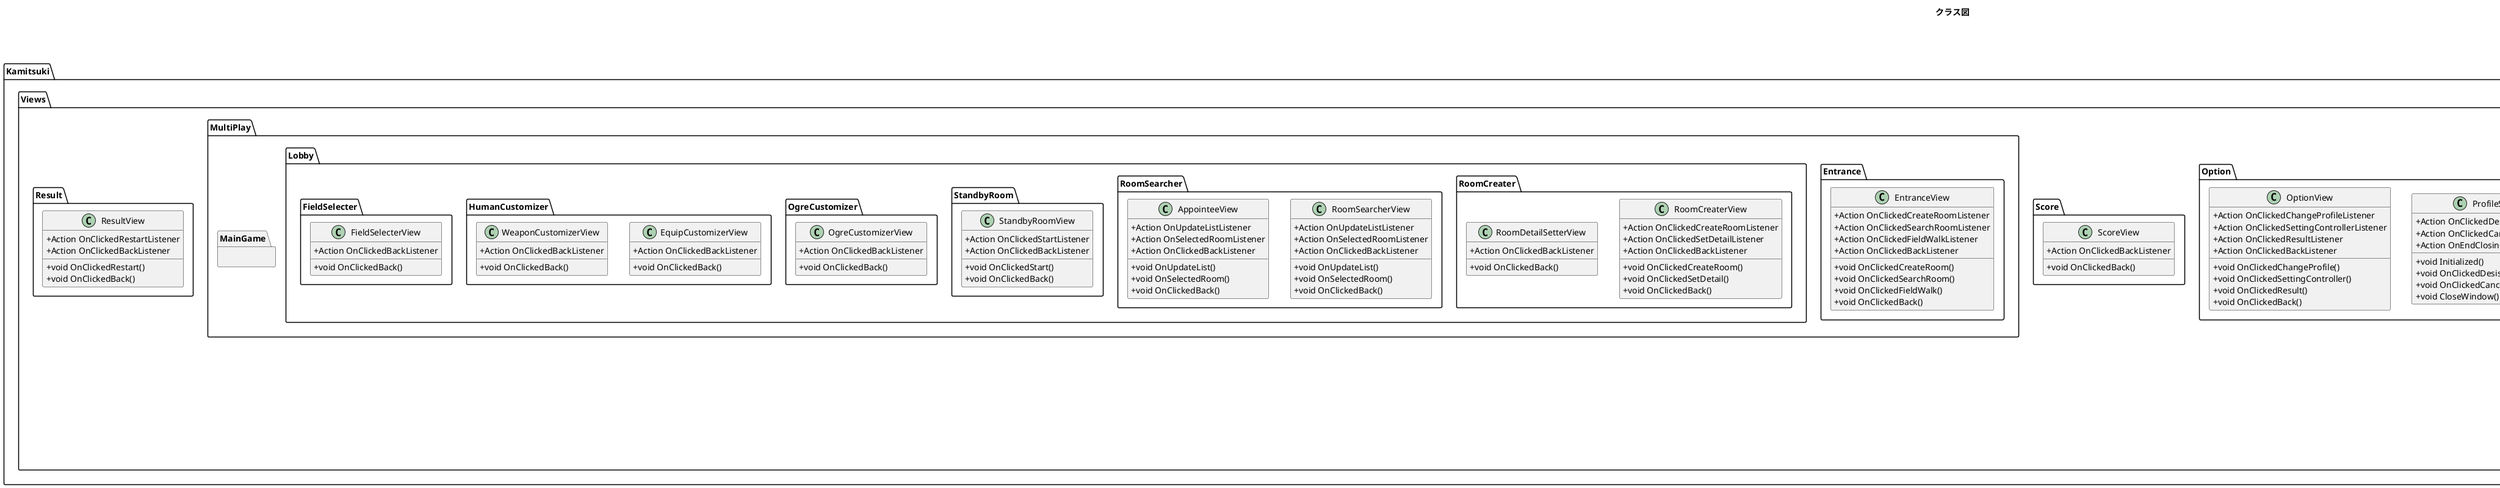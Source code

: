@startuml

title クラス図

'privateやpublicのアイコンをやめて-や+で記載'
skinparam classAttributeIconSize 0

'定義'
namespace Kamitsuki {

    namespace Models {

        namespace Configs {

            'ConfigModel------------------------------------------'
            ConfigModel : + string UserName
            '--------------------------------------------------------'
            ConfigModel : + ConfigModel()
            '--------------------------------------------------------'

        }

    }

    namespace Presenters {

        namespace Title {
        }

        namespace Option {

            'ProfileSetterPresenter------------------------------------------'
            ProfileSetterPresenter : - ConfigModel ConfigModel
            ProfileSetterPresenter : - ProfileSetterView ProfileSetterView
            '--------------------------------------------------------'
            ProfileSetterPresenter : + void Initialized()
            '--------------------------------------------------------'

        }

        namespace CharacterSelect {
        }

        namespace HumanCustomizer {
        }

        namespace OgreCustomizer {
        }

        namespace MultiPlay {

            namespace Entrance {
            }

            namespace Lobby {
            }

            namespace MainGame {
            }

        }

        namespace Result {
        }

    }

    namespace Views {

        namespace Title {

            'TitleBackView------------------------------------------'
            TitleBackView : + void Update()
            '--------------------------------------------------------'

            'TitleLogoView------------------------------------------'
            TitleLogoView : + Action OnAnyUserOperationListener
            TitleLogoView : + Action OnEndAnimationListener
            '--------------------------------------------------------'
            TitleLogoView : + void Update()
            TitleLogoView : + void OnAnyUserOperation()
            '--------------------------------------------------------'

            'TitleSelectorView------------------------------------------'
            TitleSelectorView : + Action OnClickedPlayListener
            TitleSelectorView : + Action OnClickedOptionListener
            TitleSelectorView : + Action OnClickedExitListener
            '--------------------------------------------------------'
            TitleSelectorView : + void OnClickedPlay()
            TitleSelectorView : + void OnClickedOption()
            TitleSelectorView : + void OnClickedExit()
            '--------------------------------------------------------'

        }

        namespace Option {

            'OptionView------------------------------------------'
            OptionView : + Action OnClickedChangeProfileListener
            OptionView : + Action OnClickedSettingControllerListener
            OptionView : + Action OnClickedResultListener
            OptionView : + Action OnClickedBackListener
            '--------------------------------------------------------'
            OptionView : + void OnClickedChangeProfile()
            OptionView : + void OnClickedSettingController()
            OptionView : + void OnClickedResult()
            OptionView : + void OnClickedBack()
            '--------------------------------------------------------'

            'ProfileSetterView------------------------------------------'
            ProfileSetterView : + Action OnClickedDesitionListener
            ProfileSetterView : + Action OnClickedCancelListener
            ProfileSetterView : + Action OnEndClosingAnimationListener
            '--------------------------------------------------------'
            ProfileSetterView : + void Initialized()
            ProfileSetterView : + void OnClickedDesision()
            ProfileSetterView : + void OnClickedCancel()
            ProfileSetterView : + void CloseWindow()
            '--------------------------------------------------------'

        }

        namespace Score {

            'ScoreView------------------------------------------'
            ScoreView : + Action OnClickedBackListener
            '--------------------------------------------------------'
            ScoreView : + void OnClickedBack()
            '--------------------------------------------------------'

        }

        namespace MultiPlay {

            namespace Entrance {

                'EntranceView------------------------------------------'
                EntranceView : + Action OnClickedCreateRoomListener
                EntranceView : + Action OnClickedSearchRoomListener
                EntranceView : + Action OnClickedFieldWalkListener
                EntranceView : + Action OnClickedBackListener
                '--------------------------------------------------------'
                EntranceView : + void OnClickedCreateRoom()
                EntranceView : + void OnClickedSearchRoom()
                EntranceView : + void OnClickedFieldWalk()
                EntranceView : + void OnClickedBack()
                '--------------------------------------------------------'

            }

            namespace Lobby {

                namespace RoomCreater {

                    'RoomCreaterView------------------------------------------'
                    RoomCreaterView : + Action OnClickedCreateRoomListener
                    RoomCreaterView : + Action OnClickedSetDetailListener
                    RoomCreaterView : + Action OnClickedBackListener
                    '--------------------------------------------------------'
                    RoomCreaterView : + void OnClickedCreateRoom()
                    RoomCreaterView : + void OnClickedSetDetail()
                    RoomCreaterView : + void OnClickedBack()
                    '--------------------------------------------------------'

                    'RoomDetailSetterView------------------------------------------'
                    RoomDetailSetterView : + Action OnClickedBackListener
                    '--------------------------------------------------------'
                    RoomDetailSetterView : + void OnClickedBack()
                    '--------------------------------------------------------'

                }

                namespace RoomSearcher {

                    'RoomSearcherView------------------------------------------'
                    RoomSearcherView : + Action OnUpdateListListener
                    RoomSearcherView : + Action OnSelectedRoomListener
                    RoomSearcherView : + Action OnClickedBackListener
                    '--------------------------------------------------------'
                    RoomSearcherView : + void OnUpdateList()
                    RoomSearcherView : + void OnSelectedRoom()
                    RoomSearcherView : + void OnClickedBack()
                    '--------------------------------------------------------'

                    'AppointeeView------------------------------------------'
                    AppointeeView : + Action OnUpdateListListener
                    AppointeeView : + Action OnSelectedRoomListener
                    AppointeeView : + Action OnClickedBackListener
                    '--------------------------------------------------------'
                    AppointeeView : + void OnUpdateList()
                    AppointeeView : + void OnSelectedRoom()
                    AppointeeView : + void OnClickedBack()
                    '--------------------------------------------------------'

                }

                namespace StandbyRoom {

                    'StandbyRoomView------------------------------------------'
                    StandbyRoomView : + Action OnClickedStartListener
                    StandbyRoomView : + Action OnClickedBackListener
                    '--------------------------------------------------------'
                    StandbyRoomView : + void OnClickedStart()
                    StandbyRoomView : + void OnClickedBack()
                    '--------------------------------------------------------'

                }

                namespace OgreCustomizer {

                    'OgreCustomizerView------------------------------------------'
                    OgreCustomizerView : + Action OnClickedBackListener
                    '--------------------------------------------------------'
                    OgreCustomizerView : + void OnClickedBack()
                    '--------------------------------------------------------'

                }

                namespace HumanCustomizer {

                    'EquipCustomizerView------------------------------------------'
                    EquipCustomizerView : + Action OnClickedBackListener
                    '--------------------------------------------------------'
                    EquipCustomizerView : + void OnClickedBack()
                    '--------------------------------------------------------'

                    'WeaponCustomizerView------------------------------------------'
                    WeaponCustomizerView : + Action OnClickedBackListener
                    '--------------------------------------------------------'
                    WeaponCustomizerView : + void OnClickedBack()
                    '--------------------------------------------------------'

                }

                namespace FieldSelecter {

                    'FieldSelecterView------------------------------------------'
                    FieldSelecterView : + Action OnClickedBackListener
                    '--------------------------------------------------------'
                    FieldSelecterView : + void OnClickedBack()
                    '--------------------------------------------------------'

                }

            }

            namespace MainGame {


            }

        }

        namespace Result {

            'ResultView------------------------------------------'
            ResultView : + Action OnClickedRestartListener
            ResultView : + Action OnClickedBackListener
            '--------------------------------------------------------'
            ResultView : + void OnClickedRestart()
            ResultView : + void OnClickedBack()
            '--------------------------------------------------------'

        }

    }

}

'遷移図'
Kamitsuki.Models.Configs.ConfigModel -right-o Kamitsuki.Presenters.Option.ProfileSetterPresenter
Kamitsuki.Presenters.Option.ProfileSetterPresenter o-right- Kamitsuki.Views.Option.ProfileSetterView

@enduml
